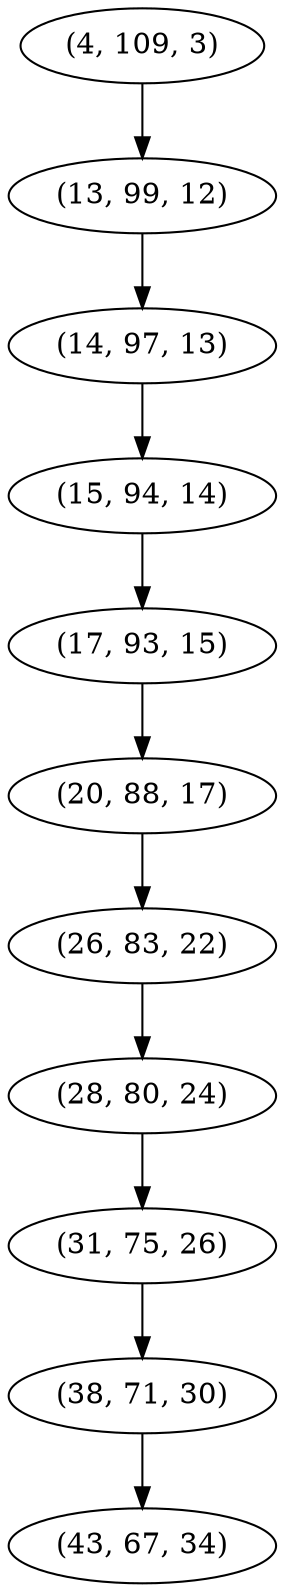 digraph tree {
    "(4, 109, 3)";
    "(13, 99, 12)";
    "(14, 97, 13)";
    "(15, 94, 14)";
    "(17, 93, 15)";
    "(20, 88, 17)";
    "(26, 83, 22)";
    "(28, 80, 24)";
    "(31, 75, 26)";
    "(38, 71, 30)";
    "(43, 67, 34)";
    "(4, 109, 3)" -> "(13, 99, 12)";
    "(13, 99, 12)" -> "(14, 97, 13)";
    "(14, 97, 13)" -> "(15, 94, 14)";
    "(15, 94, 14)" -> "(17, 93, 15)";
    "(17, 93, 15)" -> "(20, 88, 17)";
    "(20, 88, 17)" -> "(26, 83, 22)";
    "(26, 83, 22)" -> "(28, 80, 24)";
    "(28, 80, 24)" -> "(31, 75, 26)";
    "(31, 75, 26)" -> "(38, 71, 30)";
    "(38, 71, 30)" -> "(43, 67, 34)";
}
